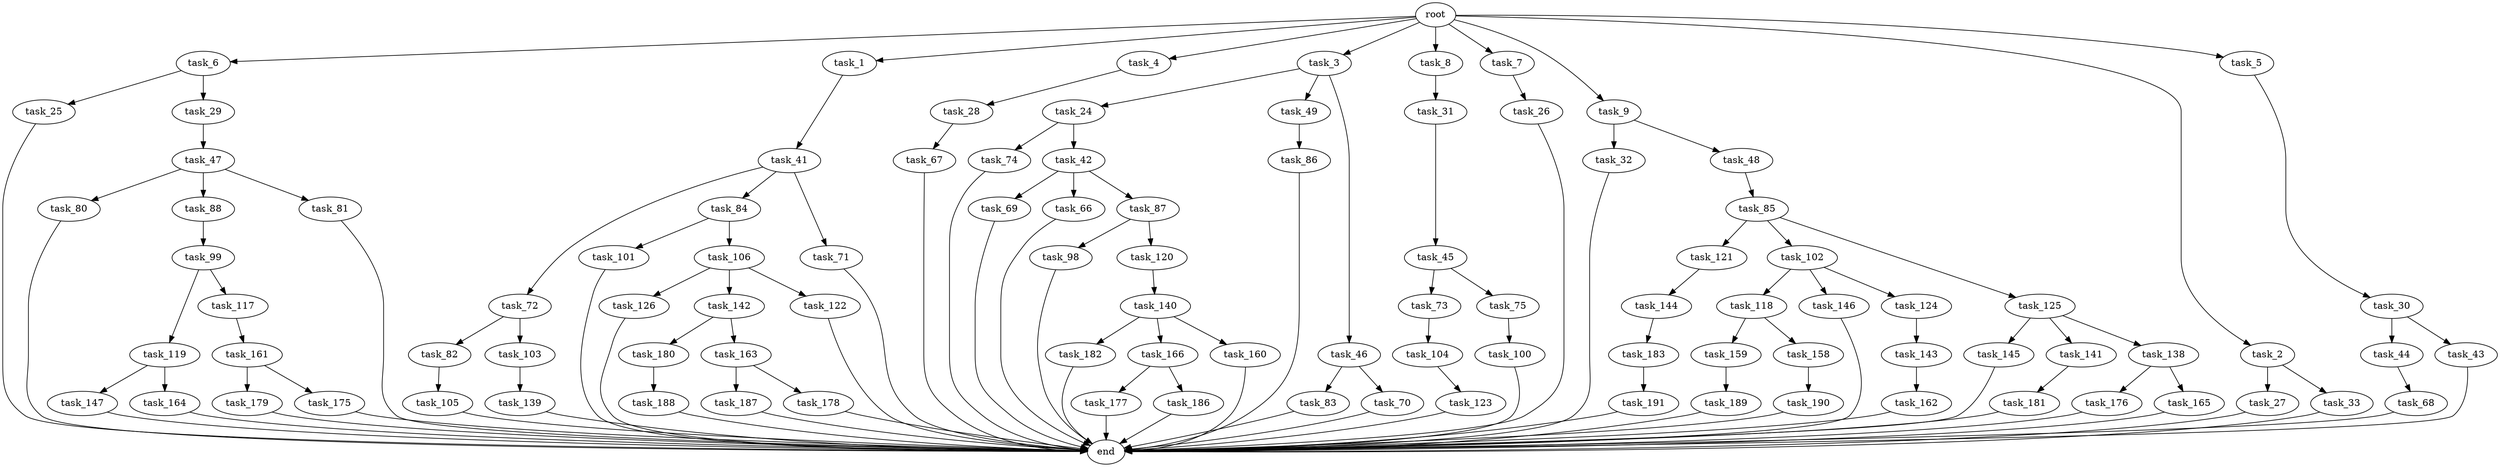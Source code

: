 digraph G {
  task_6 [size="1.024000"];
  task_45 [size="549755813.888000"];
  task_187 [size="309237645.312000"];
  task_123 [size="420906795.008000"];
  task_44 [size="695784701.952000"];
  task_26 [size="420906795.008000"];
  task_1 [size="1.024000"];
  task_82 [size="420906795.008000"];
  task_159 [size="77309411.328000"];
  task_68 [size="34359738.368000"];
  task_119 [size="77309411.328000"];
  task_190 [size="420906795.008000"];
  task_83 [size="77309411.328000"];
  task_72 [size="549755813.888000"];
  root [size="0.000000"];
  task_178 [size="309237645.312000"];
  task_176 [size="77309411.328000"];
  task_179 [size="695784701.952000"];
  task_144 [size="858993459.200000"];
  task_84 [size="549755813.888000"];
  task_74 [size="309237645.312000"];
  task_4 [size="1.024000"];
  task_3 [size="1.024000"];
  task_98 [size="420906795.008000"];
  task_147 [size="77309411.328000"];
  task_189 [size="137438953.472000"];
  task_85 [size="137438953.472000"];
  task_101 [size="695784701.952000"];
  task_182 [size="695784701.952000"];
  task_8 [size="1.024000"];
  task_120 [size="420906795.008000"];
  task_27 [size="549755813.888000"];
  task_177 [size="137438953.472000"];
  task_86 [size="214748364.800000"];
  task_166 [size="695784701.952000"];
  task_80 [size="34359738.368000"];
  task_24 [size="309237645.312000"];
  task_161 [size="309237645.312000"];
  task_49 [size="309237645.312000"];
  task_145 [size="77309411.328000"];
  task_32 [size="695784701.952000"];
  task_88 [size="34359738.368000"];
  task_100 [size="214748364.800000"];
  task_7 [size="1.024000"];
  task_188 [size="137438953.472000"];
  task_99 [size="137438953.472000"];
  task_25 [size="420906795.008000"];
  task_126 [size="549755813.888000"];
  task_31 [size="420906795.008000"];
  task_186 [size="137438953.472000"];
  task_28 [size="309237645.312000"];
  task_142 [size="549755813.888000"];
  task_9 [size="1.024000"];
  task_180 [size="34359738.368000"];
  task_69 [size="137438953.472000"];
  task_121 [size="309237645.312000"];
  task_175 [size="695784701.952000"];
  task_141 [size="77309411.328000"];
  task_162 [size="77309411.328000"];
  task_66 [size="137438953.472000"];
  task_143 [size="549755813.888000"];
  task_2 [size="1.024000"];
  task_106 [size="695784701.952000"];
  task_105 [size="34359738.368000"];
  task_118 [size="34359738.368000"];
  task_42 [size="309237645.312000"];
  task_81 [size="34359738.368000"];
  task_33 [size="549755813.888000"];
  task_87 [size="137438953.472000"];
  task_122 [size="549755813.888000"];
  task_43 [size="695784701.952000"];
  task_104 [size="309237645.312000"];
  task_158 [size="77309411.328000"];
  task_160 [size="695784701.952000"];
  task_103 [size="420906795.008000"];
  task_70 [size="77309411.328000"];
  task_165 [size="77309411.328000"];
  task_46 [size="309237645.312000"];
  task_30 [size="77309411.328000"];
  task_67 [size="858993459.200000"];
  task_48 [size="695784701.952000"];
  task_73 [size="34359738.368000"];
  task_164 [size="77309411.328000"];
  task_191 [size="858993459.200000"];
  task_163 [size="34359738.368000"];
  task_29 [size="420906795.008000"];
  task_102 [size="309237645.312000"];
  task_183 [size="214748364.800000"];
  task_181 [size="34359738.368000"];
  task_139 [size="214748364.800000"];
  task_117 [size="77309411.328000"];
  task_47 [size="549755813.888000"];
  task_41 [size="77309411.328000"];
  task_140 [size="695784701.952000"];
  end [size="0.000000"];
  task_71 [size="549755813.888000"];
  task_5 [size="1.024000"];
  task_146 [size="34359738.368000"];
  task_75 [size="34359738.368000"];
  task_124 [size="34359738.368000"];
  task_125 [size="309237645.312000"];
  task_138 [size="77309411.328000"];

  task_6 -> task_29 [size="411041792.000000"];
  task_6 -> task_25 [size="411041792.000000"];
  task_45 -> task_75 [size="33554432.000000"];
  task_45 -> task_73 [size="33554432.000000"];
  task_187 -> end [size="1.000000"];
  task_123 -> end [size="1.000000"];
  task_44 -> task_68 [size="33554432.000000"];
  task_26 -> end [size="1.000000"];
  task_1 -> task_41 [size="75497472.000000"];
  task_82 -> task_105 [size="33554432.000000"];
  task_159 -> task_189 [size="134217728.000000"];
  task_68 -> end [size="1.000000"];
  task_119 -> task_147 [size="75497472.000000"];
  task_119 -> task_164 [size="75497472.000000"];
  task_190 -> end [size="1.000000"];
  task_83 -> end [size="1.000000"];
  task_72 -> task_103 [size="411041792.000000"];
  task_72 -> task_82 [size="411041792.000000"];
  root -> task_2 [size="1.000000"];
  root -> task_6 [size="1.000000"];
  root -> task_7 [size="1.000000"];
  root -> task_4 [size="1.000000"];
  root -> task_3 [size="1.000000"];
  root -> task_5 [size="1.000000"];
  root -> task_1 [size="1.000000"];
  root -> task_8 [size="1.000000"];
  root -> task_9 [size="1.000000"];
  task_178 -> end [size="1.000000"];
  task_176 -> end [size="1.000000"];
  task_179 -> end [size="1.000000"];
  task_144 -> task_183 [size="209715200.000000"];
  task_84 -> task_106 [size="679477248.000000"];
  task_84 -> task_101 [size="679477248.000000"];
  task_74 -> end [size="1.000000"];
  task_4 -> task_28 [size="301989888.000000"];
  task_3 -> task_24 [size="301989888.000000"];
  task_3 -> task_46 [size="301989888.000000"];
  task_3 -> task_49 [size="301989888.000000"];
  task_98 -> end [size="1.000000"];
  task_147 -> end [size="1.000000"];
  task_189 -> end [size="1.000000"];
  task_85 -> task_102 [size="301989888.000000"];
  task_85 -> task_121 [size="301989888.000000"];
  task_85 -> task_125 [size="301989888.000000"];
  task_101 -> end [size="1.000000"];
  task_182 -> end [size="1.000000"];
  task_8 -> task_31 [size="411041792.000000"];
  task_120 -> task_140 [size="679477248.000000"];
  task_27 -> end [size="1.000000"];
  task_177 -> end [size="1.000000"];
  task_86 -> end [size="1.000000"];
  task_166 -> task_186 [size="134217728.000000"];
  task_166 -> task_177 [size="134217728.000000"];
  task_80 -> end [size="1.000000"];
  task_24 -> task_42 [size="301989888.000000"];
  task_24 -> task_74 [size="301989888.000000"];
  task_161 -> task_175 [size="679477248.000000"];
  task_161 -> task_179 [size="679477248.000000"];
  task_49 -> task_86 [size="209715200.000000"];
  task_145 -> end [size="1.000000"];
  task_32 -> end [size="1.000000"];
  task_88 -> task_99 [size="134217728.000000"];
  task_100 -> end [size="1.000000"];
  task_7 -> task_26 [size="411041792.000000"];
  task_188 -> end [size="1.000000"];
  task_99 -> task_117 [size="75497472.000000"];
  task_99 -> task_119 [size="75497472.000000"];
  task_25 -> end [size="1.000000"];
  task_126 -> end [size="1.000000"];
  task_31 -> task_45 [size="536870912.000000"];
  task_186 -> end [size="1.000000"];
  task_28 -> task_67 [size="838860800.000000"];
  task_142 -> task_180 [size="33554432.000000"];
  task_142 -> task_163 [size="33554432.000000"];
  task_9 -> task_48 [size="679477248.000000"];
  task_9 -> task_32 [size="679477248.000000"];
  task_180 -> task_188 [size="134217728.000000"];
  task_69 -> end [size="1.000000"];
  task_121 -> task_144 [size="838860800.000000"];
  task_175 -> end [size="1.000000"];
  task_141 -> task_181 [size="33554432.000000"];
  task_162 -> end [size="1.000000"];
  task_66 -> end [size="1.000000"];
  task_143 -> task_162 [size="75497472.000000"];
  task_2 -> task_27 [size="536870912.000000"];
  task_2 -> task_33 [size="536870912.000000"];
  task_106 -> task_142 [size="536870912.000000"];
  task_106 -> task_122 [size="536870912.000000"];
  task_106 -> task_126 [size="536870912.000000"];
  task_105 -> end [size="1.000000"];
  task_118 -> task_158 [size="75497472.000000"];
  task_118 -> task_159 [size="75497472.000000"];
  task_42 -> task_87 [size="134217728.000000"];
  task_42 -> task_66 [size="134217728.000000"];
  task_42 -> task_69 [size="134217728.000000"];
  task_81 -> end [size="1.000000"];
  task_33 -> end [size="1.000000"];
  task_87 -> task_98 [size="411041792.000000"];
  task_87 -> task_120 [size="411041792.000000"];
  task_122 -> end [size="1.000000"];
  task_43 -> end [size="1.000000"];
  task_104 -> task_123 [size="411041792.000000"];
  task_158 -> task_190 [size="411041792.000000"];
  task_160 -> end [size="1.000000"];
  task_103 -> task_139 [size="209715200.000000"];
  task_70 -> end [size="1.000000"];
  task_165 -> end [size="1.000000"];
  task_46 -> task_83 [size="75497472.000000"];
  task_46 -> task_70 [size="75497472.000000"];
  task_30 -> task_43 [size="679477248.000000"];
  task_30 -> task_44 [size="679477248.000000"];
  task_67 -> end [size="1.000000"];
  task_48 -> task_85 [size="134217728.000000"];
  task_73 -> task_104 [size="301989888.000000"];
  task_164 -> end [size="1.000000"];
  task_191 -> end [size="1.000000"];
  task_163 -> task_187 [size="301989888.000000"];
  task_163 -> task_178 [size="301989888.000000"];
  task_29 -> task_47 [size="536870912.000000"];
  task_102 -> task_124 [size="33554432.000000"];
  task_102 -> task_118 [size="33554432.000000"];
  task_102 -> task_146 [size="33554432.000000"];
  task_183 -> task_191 [size="838860800.000000"];
  task_181 -> end [size="1.000000"];
  task_139 -> end [size="1.000000"];
  task_117 -> task_161 [size="301989888.000000"];
  task_47 -> task_80 [size="33554432.000000"];
  task_47 -> task_81 [size="33554432.000000"];
  task_47 -> task_88 [size="33554432.000000"];
  task_41 -> task_84 [size="536870912.000000"];
  task_41 -> task_71 [size="536870912.000000"];
  task_41 -> task_72 [size="536870912.000000"];
  task_140 -> task_166 [size="679477248.000000"];
  task_140 -> task_182 [size="679477248.000000"];
  task_140 -> task_160 [size="679477248.000000"];
  task_71 -> end [size="1.000000"];
  task_5 -> task_30 [size="75497472.000000"];
  task_146 -> end [size="1.000000"];
  task_75 -> task_100 [size="209715200.000000"];
  task_124 -> task_143 [size="536870912.000000"];
  task_125 -> task_138 [size="75497472.000000"];
  task_125 -> task_141 [size="75497472.000000"];
  task_125 -> task_145 [size="75497472.000000"];
  task_138 -> task_165 [size="75497472.000000"];
  task_138 -> task_176 [size="75497472.000000"];
}
